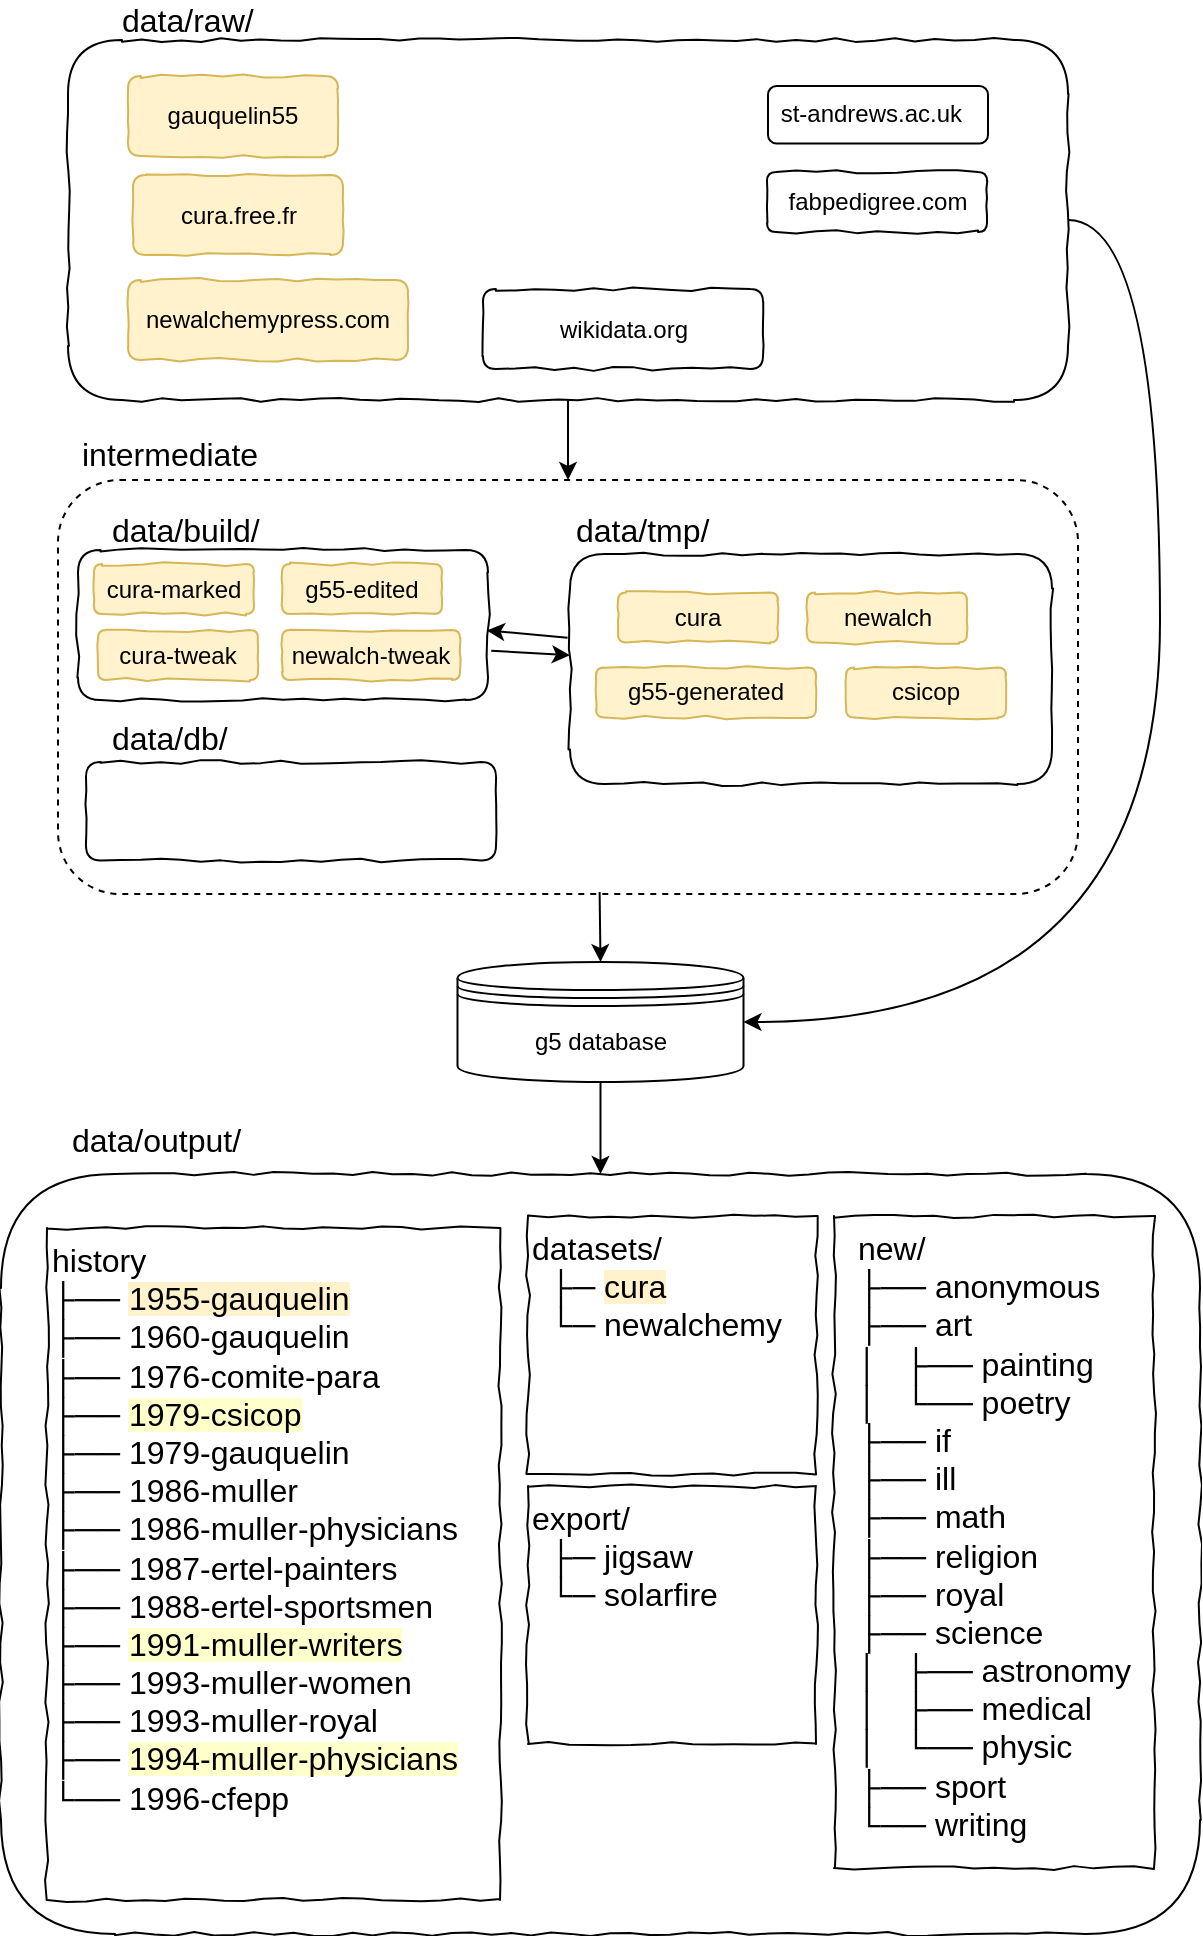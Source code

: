 <mxfile version="12.9.9" type="device"><diagram id="lVHVbObrDxoEA6pfNh2A" name="Page-1"><mxGraphModel dx="560" dy="334" grid="0" gridSize="10" guides="1" tooltips="1" connect="1" arrows="1" fold="1" page="1" pageScale="1" pageWidth="827" pageHeight="1169" math="0" shadow="0"><root><mxCell id="0"/><mxCell id="1" parent="0"/><mxCell id="YaWoe1dTCkqgaSwmXFqw-2" value="" style="rounded=1;whiteSpace=wrap;html=1;dashed=1;" parent="1" vertex="1"><mxGeometry x="30" y="710" width="510" height="207" as="geometry"/></mxCell><mxCell id="TXz5qaiFuFL3njpVCq24-42" value="" style="rounded=1;whiteSpace=wrap;html=1;shadow=0;comic=1;glass=0;" parent="1" vertex="1"><mxGeometry x="40" y="745" width="205" height="75" as="geometry"/></mxCell><mxCell id="TXz5qaiFuFL3njpVCq24-1" value="" style="rounded=1;whiteSpace=wrap;html=1;comic=1;" parent="1" vertex="1"><mxGeometry x="35" y="490" width="500" height="180" as="geometry"/></mxCell><mxCell id="TXz5qaiFuFL3njpVCq24-9" value="" style="group;comic=1;" parent="1" vertex="1" connectable="0"><mxGeometry x="385" y="513" width="110" height="48" as="geometry"/></mxCell><mxCell id="TXz5qaiFuFL3njpVCq24-10" value="&lt;span&gt;st-andrews.ac.uk&amp;nbsp;&amp;nbsp;&lt;/span&gt;" style="rounded=1;whiteSpace=wrap;html=1;" parent="TXz5qaiFuFL3njpVCq24-9" vertex="1"><mxGeometry width="110" height="28.8" as="geometry"/></mxCell><mxCell id="TXz5qaiFuFL3njpVCq24-18" value="" style="group" parent="1" vertex="1" connectable="0"><mxGeometry x="440" y="530" width="110" height="50" as="geometry"/></mxCell><mxCell id="TXz5qaiFuFL3njpVCq24-19" value="newalchemypress.com&lt;br&gt;" style="rounded=1;whiteSpace=wrap;html=1;arcSize=16;comic=1;fillColor=#fff2cc;strokeColor=#d6b656;" parent="1" vertex="1"><mxGeometry x="65" y="610" width="140" height="40" as="geometry"/></mxCell><mxCell id="TXz5qaiFuFL3njpVCq24-22" value="" style="group" parent="1" vertex="1" connectable="0"><mxGeometry x="384.5" y="556" width="110" height="30" as="geometry"/></mxCell><mxCell id="TXz5qaiFuFL3njpVCq24-23" value="&lt;span&gt;fabpedigree.com&lt;/span&gt;&lt;br&gt;" style="rounded=1;whiteSpace=wrap;html=1;comic=1;" parent="TXz5qaiFuFL3njpVCq24-22" vertex="1"><mxGeometry width="110" height="30" as="geometry"/></mxCell><mxCell id="TXz5qaiFuFL3njpVCq24-26" value="data/raw/" style="text;html=1;strokeColor=none;fillColor=none;align=left;verticalAlign=middle;whiteSpace=wrap;rounded=0;labelBackgroundColor=none;fontSize=16;" parent="1" vertex="1"><mxGeometry x="60" y="470" width="50" height="20" as="geometry"/></mxCell><mxCell id="TXz5qaiFuFL3njpVCq24-27" value="" style="rounded=1;whiteSpace=wrap;html=1;comic=1;" parent="1" vertex="1"><mxGeometry x="286" y="747" width="241" height="115" as="geometry"/></mxCell><mxCell id="TXz5qaiFuFL3njpVCq24-33" value="" style="group" parent="1" vertex="1" connectable="0"><mxGeometry x="440" y="785" width="110" height="50" as="geometry"/></mxCell><mxCell id="TXz5qaiFuFL3njpVCq24-34" value="cura-marked&lt;br&gt;" style="rounded=1;whiteSpace=wrap;html=1;arcSize=16;comic=1;fillColor=#fff2cc;strokeColor=#d6b656;" parent="1" vertex="1"><mxGeometry x="48" y="752" width="80" height="25" as="geometry"/></mxCell><mxCell id="TXz5qaiFuFL3njpVCq24-41" value="data/build/" style="text;html=1;strokeColor=none;fillColor=none;align=left;verticalAlign=middle;whiteSpace=wrap;rounded=0;labelBackgroundColor=none;fontSize=16;" parent="1" vertex="1"><mxGeometry x="55" y="725" width="100" height="20" as="geometry"/></mxCell><mxCell id="TXz5qaiFuFL3njpVCq24-43" value="data/tmp/" style="text;html=1;strokeColor=none;fillColor=none;align=left;verticalAlign=middle;whiteSpace=wrap;rounded=0;labelBackgroundColor=none;fontSize=16;" parent="1" vertex="1"><mxGeometry x="287" y="725" width="100" height="20" as="geometry"/></mxCell><mxCell id="TXz5qaiFuFL3njpVCq24-45" value="g55-edited&lt;br&gt;" style="rounded=1;whiteSpace=wrap;html=1;arcSize=16;comic=1;fillColor=#fff2cc;strokeColor=#d6b656;" parent="1" vertex="1"><mxGeometry x="142" y="752" width="80" height="25" as="geometry"/></mxCell><mxCell id="TXz5qaiFuFL3njpVCq24-46" value="cura" style="rounded=1;whiteSpace=wrap;html=1;arcSize=16;comic=1;fillColor=#fff2cc;strokeColor=#d6b656;" parent="1" vertex="1"><mxGeometry x="310" y="766.25" width="80" height="25" as="geometry"/></mxCell><mxCell id="TXz5qaiFuFL3njpVCq24-48" value="csicop" style="rounded=1;whiteSpace=wrap;html=1;arcSize=16;comic=1;fillColor=#fff2cc;strokeColor=#d6b656;" parent="1" vertex="1"><mxGeometry x="424" y="803.75" width="80" height="25" as="geometry"/></mxCell><mxCell id="TXz5qaiFuFL3njpVCq24-49" value="newalch" style="rounded=1;whiteSpace=wrap;html=1;arcSize=16;comic=1;fillColor=#fff2cc;strokeColor=#d6b656;" parent="1" vertex="1"><mxGeometry x="404.5" y="766.25" width="80" height="25" as="geometry"/></mxCell><mxCell id="TXz5qaiFuFL3njpVCq24-52" value="" style="rounded=1;whiteSpace=wrap;html=1;flipH=1;comic=1;" parent="1" vertex="1"><mxGeometry x="1.5" y="1057" width="599.5" height="380" as="geometry"/></mxCell><mxCell id="TXz5qaiFuFL3njpVCq24-53" value="data/output/" style="text;html=1;strokeColor=none;fillColor=none;align=left;verticalAlign=middle;whiteSpace=wrap;rounded=0;labelBackgroundColor=none;fontSize=16;" parent="1" vertex="1"><mxGeometry x="35" y="1030" width="75" height="20" as="geometry"/></mxCell><mxCell id="TXz5qaiFuFL3njpVCq24-54" style="edgeStyle=orthogonalEdgeStyle;rounded=0;orthogonalLoop=1;jettySize=auto;html=1;exitX=0.5;exitY=1;exitDx=0;exitDy=0;fontSize=16;" parent="1" source="TXz5qaiFuFL3njpVCq24-26" target="TXz5qaiFuFL3njpVCq24-26" edge="1"><mxGeometry relative="1" as="geometry"/></mxCell><mxCell id="TXz5qaiFuFL3njpVCq24-55" value="history&lt;br&gt;&lt;div&gt;├── &lt;span style=&quot;background-color: rgb(255 , 242 , 204)&quot;&gt;1955-gauquelin&lt;/span&gt;&lt;/div&gt;&lt;div&gt;&lt;span&gt;├── 1960-gauquelin&lt;/span&gt;&lt;br&gt;&lt;/div&gt;&lt;div&gt;├── 1976-comite-para&lt;/div&gt;&lt;div&gt;├── &lt;span style=&quot;background-color: rgb(255 , 255 , 204)&quot;&gt;1979-csicop&lt;/span&gt;&lt;/div&gt;&lt;div&gt;├── 1979-gauquelin&lt;/div&gt;&lt;div&gt;├── 1986-muller&lt;/div&gt;&lt;div&gt;├── 1986-muller-physicians&lt;br&gt;&lt;/div&gt;&lt;div&gt;├── 1987-ertel-painters&lt;/div&gt;&lt;div&gt;├── 1988-ertel-sportsmen&lt;/div&gt;&lt;div&gt;&lt;span&gt;├── &lt;/span&gt;&lt;span style=&quot;background-color: rgb(255 , 255 , 204)&quot;&gt;1991-muller-writers&lt;/span&gt;&lt;br&gt;&lt;/div&gt;&lt;div&gt;├── 1993-muller-women&lt;br&gt;&lt;/div&gt;&lt;div&gt;├── 1993-muller-royal&lt;br&gt;&lt;/div&gt;&lt;div&gt;&lt;span&gt;├── &lt;/span&gt;&lt;span style=&quot;background-color: rgb(255 , 255 , 204)&quot;&gt;1994-muller-physicians&lt;/span&gt;&lt;br&gt;&lt;/div&gt;&lt;div&gt;└── 1996-cfepp&lt;/div&gt;&lt;div&gt;&lt;br&gt;&lt;/div&gt;" style="text;html=1;align=left;verticalAlign=top;whiteSpace=wrap;rounded=0;labelBackgroundColor=none;fontSize=16;shadow=0;comic=1;strokeColor=#000000;" parent="1" vertex="1"><mxGeometry x="24.5" y="1084" width="226.5" height="336" as="geometry"/></mxCell><mxCell id="TXz5qaiFuFL3njpVCq24-56" value="&lt;div&gt;datasets/&lt;/div&gt;&lt;div&gt;&amp;nbsp; ├─ &lt;span style=&quot;background-color: rgb(255 , 242 , 204)&quot;&gt;cura&lt;/span&gt;&lt;/div&gt;&lt;div&gt;&lt;span&gt;&amp;nbsp; └&lt;/span&gt;&lt;span&gt;─ newalchemy&lt;/span&gt;&lt;br&gt;&lt;/div&gt;&lt;div&gt;&lt;br&gt;&lt;/div&gt;" style="text;html=1;strokeColor=#000000;fillColor=none;align=left;verticalAlign=top;whiteSpace=wrap;rounded=0;labelBackgroundColor=none;fontSize=16;comic=1;" parent="1" vertex="1"><mxGeometry x="265" y="1078" width="144" height="129" as="geometry"/></mxCell><mxCell id="TXz5qaiFuFL3njpVCq24-57" value="&lt;div&gt;new/&lt;/div&gt;&lt;div&gt;├── anonymous&lt;/div&gt;&lt;div&gt;├── art&lt;/div&gt;&lt;div&gt;│&amp;nbsp; &amp;nbsp;├── painting&lt;/div&gt;&lt;div&gt;│&amp;nbsp; &amp;nbsp;└── poetry&lt;/div&gt;&lt;div&gt;├── if&lt;/div&gt;&lt;div&gt;├── ill&lt;/div&gt;&lt;div&gt;├── math&lt;/div&gt;&lt;div&gt;├── religion&lt;/div&gt;&lt;div&gt;├── royal&lt;/div&gt;&lt;div&gt;├── science&lt;/div&gt;&lt;div&gt;│&amp;nbsp; &amp;nbsp;├── astronomy&lt;/div&gt;&lt;div&gt;│&amp;nbsp; &amp;nbsp;├── medical&lt;/div&gt;&lt;div&gt;│&amp;nbsp; &amp;nbsp;└── physic&lt;/div&gt;&lt;div&gt;├── sport&lt;/div&gt;&lt;div&gt;└── writing&lt;/div&gt;" style="text;html=1;strokeColor=#000000;fillColor=none;align=left;verticalAlign=top;whiteSpace=wrap;rounded=0;labelBackgroundColor=none;fontSize=16;comic=1;spacingLeft=10;" parent="1" vertex="1"><mxGeometry x="418" y="1078" width="160" height="326" as="geometry"/></mxCell><mxCell id="TXz5qaiFuFL3njpVCq24-60" value="cura.free.fr&lt;br&gt;" style="rounded=1;whiteSpace=wrap;html=1;arcSize=16;comic=1;fillColor=#fff2cc;strokeColor=#d6b656;" parent="1" vertex="1"><mxGeometry x="67.5" y="557.5" width="105" height="40" as="geometry"/></mxCell><mxCell id="TXz5qaiFuFL3njpVCq24-61" value="&lt;span&gt;wikidata.org&lt;/span&gt;&lt;br&gt;" style="rounded=1;whiteSpace=wrap;html=1;arcSize=16;comic=1;" parent="1" vertex="1"><mxGeometry x="242.5" y="614.5" width="140" height="40" as="geometry"/></mxCell><mxCell id="TXz5qaiFuFL3njpVCq24-62" value="gauquelin55&lt;br&gt;" style="rounded=1;whiteSpace=wrap;html=1;arcSize=16;comic=1;fillColor=#fff2cc;strokeColor=#d6b656;" parent="1" vertex="1"><mxGeometry x="65" y="508" width="105" height="40" as="geometry"/></mxCell><mxCell id="YaWoe1dTCkqgaSwmXFqw-1" value="g55-generated&lt;br&gt;" style="rounded=1;whiteSpace=wrap;html=1;arcSize=16;comic=1;fillColor=#fff2cc;strokeColor=#d6b656;" parent="1" vertex="1"><mxGeometry x="299" y="803.75" width="110" height="25" as="geometry"/></mxCell><mxCell id="YaWoe1dTCkqgaSwmXFqw-3" value="" style="endArrow=classic;html=1;exitX=0.5;exitY=1;exitDx=0;exitDy=0;entryX=0.5;entryY=0;entryDx=0;entryDy=0;" parent="1" source="TXz5qaiFuFL3njpVCq24-1" target="YaWoe1dTCkqgaSwmXFqw-2" edge="1"><mxGeometry width="50" height="50" relative="1" as="geometry"><mxPoint x="690" y="640" as="sourcePoint"/><mxPoint x="690" y="690" as="targetPoint"/></mxGeometry></mxCell><mxCell id="YaWoe1dTCkqgaSwmXFqw-4" value="" style="endArrow=classic;html=1;entryX=0.997;entryY=0.536;entryDx=0;entryDy=0;exitX=-0.005;exitY=0.364;exitDx=0;exitDy=0;exitPerimeter=0;entryPerimeter=0;" parent="1" source="TXz5qaiFuFL3njpVCq24-27" target="TXz5qaiFuFL3njpVCq24-42" edge="1"><mxGeometry width="50" height="50" relative="1" as="geometry"><mxPoint x="210" y="803" as="sourcePoint"/><mxPoint x="720" y="780" as="targetPoint"/></mxGeometry></mxCell><mxCell id="YaWoe1dTCkqgaSwmXFqw-6" value="" style="endArrow=classic;html=1;exitX=0.531;exitY=0.995;exitDx=0;exitDy=0;entryX=0.5;entryY=0;entryDx=0;entryDy=0;exitPerimeter=0;" parent="1" source="YaWoe1dTCkqgaSwmXFqw-2" target="2vIUR4rWQqE7rfnhh7oL-1" edge="1"><mxGeometry width="50" height="50" relative="1" as="geometry"><mxPoint x="670" y="910.5" as="sourcePoint"/><mxPoint x="327.397" y="944" as="targetPoint"/></mxGeometry></mxCell><mxCell id="YaWoe1dTCkqgaSwmXFqw-7" value="" style="endArrow=classic;html=1;entryX=0.5;entryY=0;entryDx=0;entryDy=0;exitX=0.5;exitY=1;exitDx=0;exitDy=0;" parent="1" source="2vIUR4rWQqE7rfnhh7oL-1" target="TXz5qaiFuFL3njpVCq24-52" edge="1"><mxGeometry width="50" height="50" relative="1" as="geometry"><mxPoint x="280" y="1020" as="sourcePoint"/><mxPoint x="680" y="1197" as="targetPoint"/></mxGeometry></mxCell><mxCell id="kMhsfrxoZl7BtNx0uO0u-1" value="" style="endArrow=classic;html=1;exitX=1.008;exitY=0.672;exitDx=0;exitDy=0;exitPerimeter=0;" parent="1" source="TXz5qaiFuFL3njpVCq24-42" target="TXz5qaiFuFL3njpVCq24-27" edge="1"><mxGeometry width="50" height="50" relative="1" as="geometry"><mxPoint x="223.318" y="815.605" as="sourcePoint"/><mxPoint x="199.55" y="816.64" as="targetPoint"/></mxGeometry></mxCell><mxCell id="pRb1qkzCJqjDrYcaS9sr-1" value="intermediate" style="text;html=1;strokeColor=none;fillColor=none;align=left;verticalAlign=middle;whiteSpace=wrap;rounded=0;labelBackgroundColor=none;fontSize=16;" parent="1" vertex="1"><mxGeometry x="40" y="687" width="75" height="20" as="geometry"/></mxCell><mxCell id="pRb1qkzCJqjDrYcaS9sr-2" value="&lt;div&gt;export/&lt;/div&gt;&lt;div&gt;&amp;nbsp; ├─ &lt;span style=&quot;background-color: rgb(255 , 255 , 255)&quot;&gt;jigsaw&lt;/span&gt;&lt;/div&gt;&lt;div&gt;&lt;span&gt;&amp;nbsp; └&lt;/span&gt;&lt;span&gt;─ solarfire&lt;/span&gt;&lt;br&gt;&lt;/div&gt;&lt;div&gt;&lt;br&gt;&lt;/div&gt;" style="text;html=1;strokeColor=#000000;fillColor=none;align=left;verticalAlign=top;whiteSpace=wrap;rounded=0;labelBackgroundColor=none;fontSize=16;comic=1;" parent="1" vertex="1"><mxGeometry x="265" y="1213" width="144" height="129" as="geometry"/></mxCell><mxCell id="2vIUR4rWQqE7rfnhh7oL-1" value="g5 database" style="shape=datastore;whiteSpace=wrap;html=1;" parent="1" vertex="1"><mxGeometry x="229.75" y="951" width="143" height="60" as="geometry"/></mxCell><mxCell id="2vIUR4rWQqE7rfnhh7oL-2" value="" style="endArrow=classic;html=1;exitX=1;exitY=0.5;exitDx=0;exitDy=0;entryX=1;entryY=0.5;entryDx=0;entryDy=0;edgeStyle=orthogonalEdgeStyle;curved=1;" parent="1" source="TXz5qaiFuFL3njpVCq24-1" target="2vIUR4rWQqE7rfnhh7oL-1" edge="1"><mxGeometry width="50" height="50" relative="1" as="geometry"><mxPoint x="626" y="606" as="sourcePoint"/><mxPoint x="554" y="936" as="targetPoint"/><Array as="points"><mxPoint x="581" y="580"/><mxPoint x="581" y="981"/></Array></mxGeometry></mxCell><mxCell id="tdok3Jt-CymteIzKDmyV-1" value="cura-tweak" style="rounded=1;whiteSpace=wrap;html=1;arcSize=16;comic=1;fillColor=#fff2cc;strokeColor=#d6b656;" vertex="1" parent="1"><mxGeometry x="50" y="785" width="80" height="25" as="geometry"/></mxCell><mxCell id="tdok3Jt-CymteIzKDmyV-3" value="newalch-tweak" style="rounded=1;whiteSpace=wrap;html=1;arcSize=16;comic=1;fillColor=#fff2cc;strokeColor=#d6b656;" vertex="1" parent="1"><mxGeometry x="142" y="785" width="89" height="25" as="geometry"/></mxCell><mxCell id="tdok3Jt-CymteIzKDmyV-4" value="" style="rounded=1;whiteSpace=wrap;html=1;shadow=0;comic=1;glass=0;" vertex="1" parent="1"><mxGeometry x="44" y="851" width="205" height="49.25" as="geometry"/></mxCell><mxCell id="tdok3Jt-CymteIzKDmyV-5" value="data/db/" style="text;html=1;strokeColor=none;fillColor=none;align=left;verticalAlign=middle;whiteSpace=wrap;rounded=0;labelBackgroundColor=none;fontSize=16;" vertex="1" parent="1"><mxGeometry x="55" y="828.75" width="100" height="20" as="geometry"/></mxCell></root></mxGraphModel></diagram></mxfile>